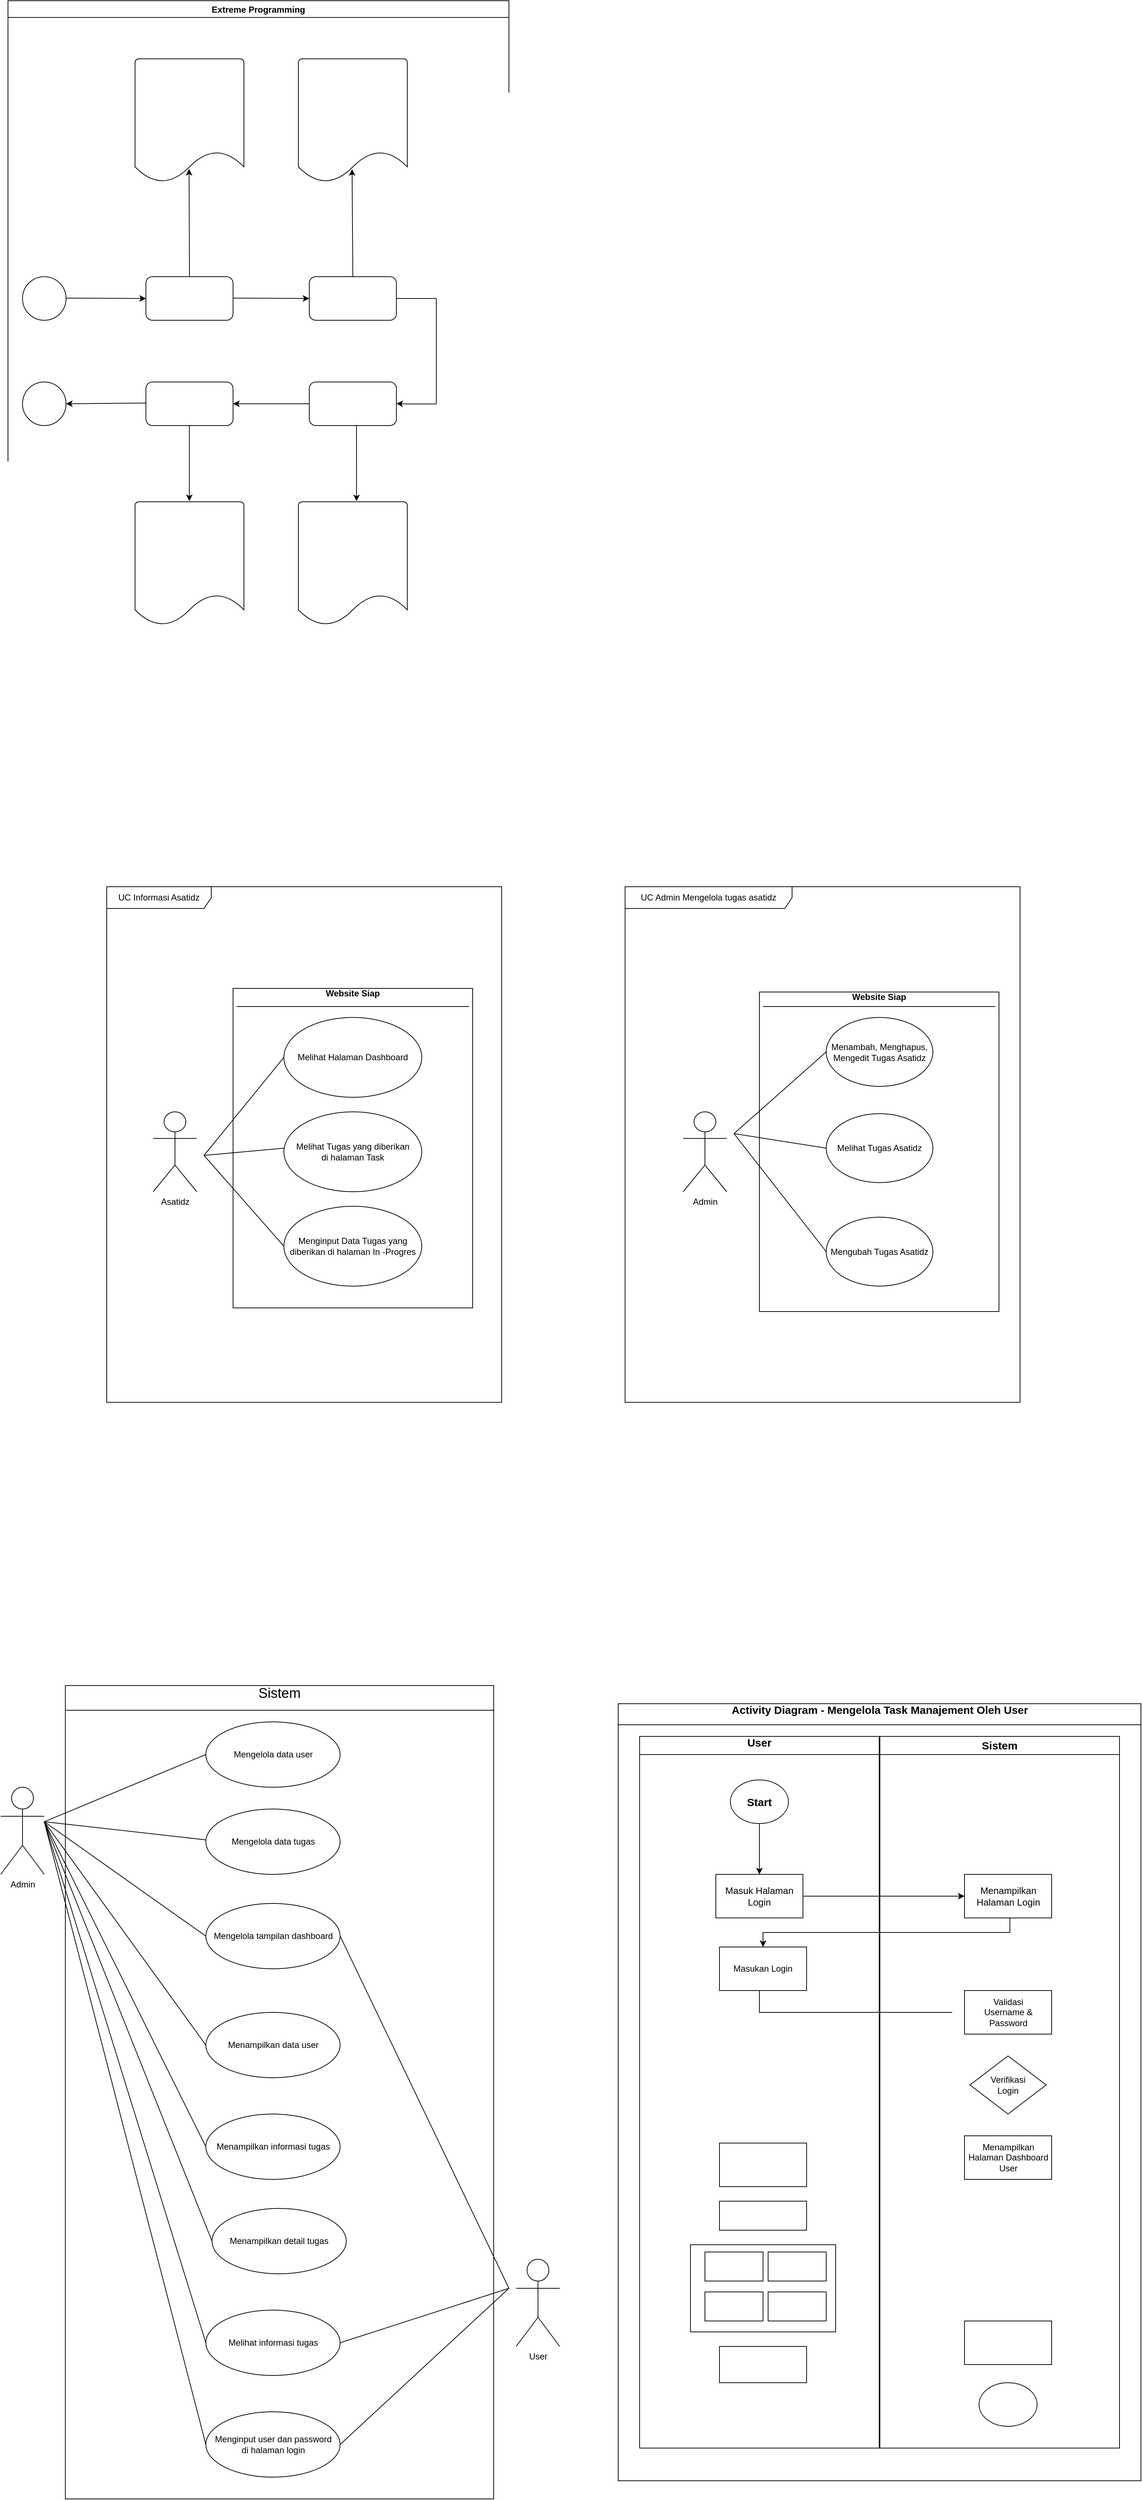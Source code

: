 <mxfile version="24.7.4">
  <diagram name="Halaman-1" id="Dm3Zqgzt0psHoxQfFA3l">
    <mxGraphModel dx="2049" dy="1169" grid="1" gridSize="10" guides="1" tooltips="1" connect="1" arrows="1" fold="1" page="1" pageScale="1" pageWidth="827" pageHeight="1169" math="0" shadow="0">
      <root>
        <mxCell id="0" />
        <mxCell id="1" parent="0" />
        <mxCell id="xzj_mD31JQDkTMwZgoWx-1" value="" style="strokeWidth=1;html=1;shape=mxgraph.flowchart.document2;whiteSpace=wrap;size=0.25;fontStyle=0;" vertex="1" parent="1">
          <mxGeometry x="215" y="110" width="150" height="170" as="geometry" />
        </mxCell>
        <mxCell id="xzj_mD31JQDkTMwZgoWx-2" value="" style="strokeWidth=1;html=1;shape=mxgraph.flowchart.document2;whiteSpace=wrap;size=0.25;" vertex="1" parent="1">
          <mxGeometry x="440" y="110" width="150" height="170" as="geometry" />
        </mxCell>
        <mxCell id="xzj_mD31JQDkTMwZgoWx-4" value="" style="rounded=1;whiteSpace=wrap;html=1;" vertex="1" parent="1">
          <mxGeometry x="230" y="410" width="120" height="60" as="geometry" />
        </mxCell>
        <mxCell id="xzj_mD31JQDkTMwZgoWx-5" value="" style="rounded=1;whiteSpace=wrap;html=1;" vertex="1" parent="1">
          <mxGeometry x="455" y="410" width="120" height="60" as="geometry" />
        </mxCell>
        <mxCell id="xzj_mD31JQDkTMwZgoWx-6" value="" style="ellipse;whiteSpace=wrap;html=1;aspect=fixed;" vertex="1" parent="1">
          <mxGeometry x="60" y="410" width="60" height="60" as="geometry" />
        </mxCell>
        <mxCell id="xzj_mD31JQDkTMwZgoWx-7" value="" style="ellipse;whiteSpace=wrap;html=1;aspect=fixed;" vertex="1" parent="1">
          <mxGeometry x="60" y="555" width="60" height="60" as="geometry" />
        </mxCell>
        <mxCell id="xzj_mD31JQDkTMwZgoWx-8" value="" style="rounded=1;whiteSpace=wrap;html=1;" vertex="1" parent="1">
          <mxGeometry x="230" y="555" width="120" height="60" as="geometry" />
        </mxCell>
        <mxCell id="xzj_mD31JQDkTMwZgoWx-9" value="" style="rounded=1;whiteSpace=wrap;html=1;" vertex="1" parent="1">
          <mxGeometry x="455" y="555" width="120" height="60" as="geometry" />
        </mxCell>
        <mxCell id="xzj_mD31JQDkTMwZgoWx-10" value="" style="strokeWidth=1;html=1;shape=mxgraph.flowchart.document2;whiteSpace=wrap;size=0.25;" vertex="1" parent="1">
          <mxGeometry x="215" y="720" width="150" height="170" as="geometry" />
        </mxCell>
        <mxCell id="xzj_mD31JQDkTMwZgoWx-11" value="" style="strokeWidth=1;html=1;shape=mxgraph.flowchart.document2;whiteSpace=wrap;size=0.25;" vertex="1" parent="1">
          <mxGeometry x="440" y="720" width="150" height="170" as="geometry" />
        </mxCell>
        <mxCell id="xzj_mD31JQDkTMwZgoWx-12" value="" style="endArrow=classic;html=1;rounded=0;exitX=0.5;exitY=0;exitDx=0;exitDy=0;entryX=0.496;entryY=0.892;entryDx=0;entryDy=0;entryPerimeter=0;" edge="1" parent="1" source="xzj_mD31JQDkTMwZgoWx-4" target="xzj_mD31JQDkTMwZgoWx-1">
          <mxGeometry width="50" height="50" relative="1" as="geometry">
            <mxPoint x="289.5" y="400" as="sourcePoint" />
            <mxPoint x="289.5" y="290" as="targetPoint" />
          </mxGeometry>
        </mxCell>
        <mxCell id="xzj_mD31JQDkTMwZgoWx-13" value="" style="endArrow=classic;html=1;rounded=0;exitX=0.5;exitY=0;exitDx=0;exitDy=0;entryX=0.493;entryY=0.894;entryDx=0;entryDy=0;entryPerimeter=0;" edge="1" parent="1" target="xzj_mD31JQDkTMwZgoWx-2">
          <mxGeometry width="50" height="50" relative="1" as="geometry">
            <mxPoint x="515" y="410" as="sourcePoint" />
            <mxPoint x="514.5" y="290" as="targetPoint" />
          </mxGeometry>
        </mxCell>
        <mxCell id="xzj_mD31JQDkTMwZgoWx-15" value="" style="endArrow=classic;html=1;rounded=0;entryX=0;entryY=0.5;entryDx=0;entryDy=0;" edge="1" parent="1" target="xzj_mD31JQDkTMwZgoWx-4">
          <mxGeometry width="50" height="50" relative="1" as="geometry">
            <mxPoint x="120" y="439.5" as="sourcePoint" />
            <mxPoint x="210" y="440" as="targetPoint" />
            <Array as="points" />
          </mxGeometry>
        </mxCell>
        <mxCell id="xzj_mD31JQDkTMwZgoWx-16" value="" style="endArrow=classic;html=1;rounded=0;entryX=0;entryY=0.5;entryDx=0;entryDy=0;" edge="1" parent="1" target="xzj_mD31JQDkTMwZgoWx-5">
          <mxGeometry width="50" height="50" relative="1" as="geometry">
            <mxPoint x="350" y="439.5" as="sourcePoint" />
            <mxPoint x="440" y="440" as="targetPoint" />
            <Array as="points" />
          </mxGeometry>
        </mxCell>
        <mxCell id="xzj_mD31JQDkTMwZgoWx-18" value="" style="endArrow=none;html=1;rounded=0;" edge="1" parent="1">
          <mxGeometry width="50" height="50" relative="1" as="geometry">
            <mxPoint x="575" y="440" as="sourcePoint" />
            <mxPoint x="630" y="440" as="targetPoint" />
          </mxGeometry>
        </mxCell>
        <mxCell id="xzj_mD31JQDkTMwZgoWx-19" value="" style="endArrow=none;html=1;rounded=0;" edge="1" parent="1">
          <mxGeometry width="50" height="50" relative="1" as="geometry">
            <mxPoint x="630" y="440" as="sourcePoint" />
            <mxPoint x="630" y="585" as="targetPoint" />
            <Array as="points">
              <mxPoint x="630" y="529.5" />
              <mxPoint x="630" y="569.5" />
            </Array>
          </mxGeometry>
        </mxCell>
        <mxCell id="xzj_mD31JQDkTMwZgoWx-20" value="" style="endArrow=classic;html=1;rounded=0;entryX=0.999;entryY=0.409;entryDx=0;entryDy=0;entryPerimeter=0;" edge="1" parent="1">
          <mxGeometry width="50" height="50" relative="1" as="geometry">
            <mxPoint x="630.12" y="585.23" as="sourcePoint" />
            <mxPoint x="575.0" y="584.77" as="targetPoint" />
            <Array as="points">
              <mxPoint x="600.12" y="585.23" />
              <mxPoint x="590.12" y="585.23" />
            </Array>
          </mxGeometry>
        </mxCell>
        <mxCell id="xzj_mD31JQDkTMwZgoWx-21" value="" style="endArrow=classic;html=1;rounded=0;exitX=0;exitY=0.5;exitDx=0;exitDy=0;entryX=1;entryY=0.5;entryDx=0;entryDy=0;" edge="1" parent="1" source="xzj_mD31JQDkTMwZgoWx-9" target="xzj_mD31JQDkTMwZgoWx-8">
          <mxGeometry width="50" height="50" relative="1" as="geometry">
            <mxPoint x="410" y="580" as="sourcePoint" />
            <mxPoint x="460" y="530" as="targetPoint" />
          </mxGeometry>
        </mxCell>
        <mxCell id="xzj_mD31JQDkTMwZgoWx-22" value="" style="endArrow=classic;html=1;rounded=0;exitX=0;exitY=0.5;exitDx=0;exitDy=0;entryX=1;entryY=0.5;entryDx=0;entryDy=0;" edge="1" parent="1" target="xzj_mD31JQDkTMwZgoWx-7">
          <mxGeometry width="50" height="50" relative="1" as="geometry">
            <mxPoint x="230" y="584" as="sourcePoint" />
            <mxPoint x="125" y="584" as="targetPoint" />
          </mxGeometry>
        </mxCell>
        <mxCell id="xzj_mD31JQDkTMwZgoWx-23" value="" style="endArrow=classic;html=1;rounded=0;entryX=0.534;entryY=-0.005;entryDx=0;entryDy=0;entryPerimeter=0;" edge="1" parent="1" target="xzj_mD31JQDkTMwZgoWx-11">
          <mxGeometry width="50" height="50" relative="1" as="geometry">
            <mxPoint x="520" y="615" as="sourcePoint" />
            <mxPoint x="520" y="710" as="targetPoint" />
          </mxGeometry>
        </mxCell>
        <mxCell id="xzj_mD31JQDkTMwZgoWx-24" value="" style="endArrow=classic;html=1;rounded=0;entryX=0.534;entryY=-0.005;entryDx=0;entryDy=0;entryPerimeter=0;" edge="1" parent="1">
          <mxGeometry width="50" height="50" relative="1" as="geometry">
            <mxPoint x="289.77" y="615" as="sourcePoint" />
            <mxPoint x="289.77" y="719" as="targetPoint" />
          </mxGeometry>
        </mxCell>
        <mxCell id="xzj_mD31JQDkTMwZgoWx-26" value="Extreme Programming" style="swimlane;" vertex="1" parent="1">
          <mxGeometry x="40" y="30" width="690" height="950" as="geometry" />
        </mxCell>
        <mxCell id="xzj_mD31JQDkTMwZgoWx-40" value="UC Informasi Asatidz" style="shape=umlFrame;whiteSpace=wrap;html=1;pointerEvents=0;width=144;height=30;" vertex="1" parent="1">
          <mxGeometry x="176" y="1250" width="544" height="710" as="geometry" />
        </mxCell>
        <mxCell id="xzj_mD31JQDkTMwZgoWx-41" value="Website Siap" style="verticalAlign=middle;align=center;overflow=fill;html=1;whiteSpace=wrap;fontStyle=1" vertex="1" parent="1">
          <mxGeometry x="350" y="1390" width="330" height="440" as="geometry" />
        </mxCell>
        <mxCell id="xzj_mD31JQDkTMwZgoWx-42" value="Asatidz" style="shape=umlActor;verticalLabelPosition=bottom;verticalAlign=top;html=1;outlineConnect=0;" vertex="1" parent="1">
          <mxGeometry x="240" y="1560" width="60" height="110" as="geometry" />
        </mxCell>
        <mxCell id="xzj_mD31JQDkTMwZgoWx-43" value="Melihat Halaman Dashboard" style="ellipse;whiteSpace=wrap;html=1;" vertex="1" parent="1">
          <mxGeometry x="420" y="1430" width="190" height="110" as="geometry" />
        </mxCell>
        <mxCell id="xzj_mD31JQDkTMwZgoWx-44" value="Melihat Tugas yang diberikan&lt;div&gt;di halaman Task&lt;/div&gt;" style="ellipse;whiteSpace=wrap;html=1;" vertex="1" parent="1">
          <mxGeometry x="420" y="1560" width="190" height="110" as="geometry" />
        </mxCell>
        <mxCell id="xzj_mD31JQDkTMwZgoWx-45" value="Menginput Data Tugas yang diberikan di halaman In -Progres" style="ellipse;whiteSpace=wrap;html=1;" vertex="1" parent="1">
          <mxGeometry x="420" y="1690" width="190" height="110" as="geometry" />
        </mxCell>
        <mxCell id="xzj_mD31JQDkTMwZgoWx-46" value="" style="endArrow=none;html=1;rounded=0;entryX=0;entryY=0.5;entryDx=0;entryDy=0;" edge="1" parent="1" target="xzj_mD31JQDkTMwZgoWx-43">
          <mxGeometry width="50" height="50" relative="1" as="geometry">
            <mxPoint x="310" y="1620" as="sourcePoint" />
            <mxPoint x="360" y="1570" as="targetPoint" />
          </mxGeometry>
        </mxCell>
        <mxCell id="xzj_mD31JQDkTMwZgoWx-47" value="" style="endArrow=none;html=1;rounded=0;entryX=0;entryY=0.5;entryDx=0;entryDy=0;" edge="1" parent="1">
          <mxGeometry width="50" height="50" relative="1" as="geometry">
            <mxPoint x="310" y="1620" as="sourcePoint" />
            <mxPoint x="420.0" y="1610" as="targetPoint" />
          </mxGeometry>
        </mxCell>
        <mxCell id="xzj_mD31JQDkTMwZgoWx-49" value="" style="endArrow=none;html=1;rounded=0;entryX=0;entryY=0.5;entryDx=0;entryDy=0;" edge="1" parent="1" target="xzj_mD31JQDkTMwZgoWx-45">
          <mxGeometry width="50" height="50" relative="1" as="geometry">
            <mxPoint x="310" y="1620" as="sourcePoint" />
            <mxPoint x="420.0" y="1610" as="targetPoint" />
          </mxGeometry>
        </mxCell>
        <mxCell id="xzj_mD31JQDkTMwZgoWx-50" value="Sistem" style="verticalAlign=middle;align=center;overflow=fill;html=1;whiteSpace=wrap;fontSize=19;horizontal=1;" vertex="1" parent="1">
          <mxGeometry x="119" y="2350" width="590" height="1120" as="geometry" />
        </mxCell>
        <mxCell id="xzj_mD31JQDkTMwZgoWx-54" value="Admin" style="shape=umlActor;verticalLabelPosition=bottom;verticalAlign=top;html=1;outlineConnect=0;" vertex="1" parent="1">
          <mxGeometry x="30" y="2490" width="60" height="120" as="geometry" />
        </mxCell>
        <mxCell id="xzj_mD31JQDkTMwZgoWx-55" value="User" style="shape=umlActor;verticalLabelPosition=bottom;verticalAlign=top;html=1;outlineConnect=0;" vertex="1" parent="1">
          <mxGeometry x="740" y="3140" width="60" height="120" as="geometry" />
        </mxCell>
        <mxCell id="xzj_mD31JQDkTMwZgoWx-57" value="" style="line;strokeWidth=1;fillColor=none;align=left;verticalAlign=middle;spacingTop=-1;spacingLeft=3;spacingRight=3;rotatable=0;labelPosition=right;points=[];portConstraint=eastwest;strokeColor=inherit;" vertex="1" parent="1">
          <mxGeometry x="120" y="2380" width="590" height="8" as="geometry" />
        </mxCell>
        <mxCell id="xzj_mD31JQDkTMwZgoWx-58" value="Mengelola data user" style="ellipse;whiteSpace=wrap;html=1;" vertex="1" parent="1">
          <mxGeometry x="312.5" y="2400" width="185" height="90" as="geometry" />
        </mxCell>
        <mxCell id="xzj_mD31JQDkTMwZgoWx-66" value="Menampilkan data user" style="ellipse;whiteSpace=wrap;html=1;" vertex="1" parent="1">
          <mxGeometry x="312.5" y="2800" width="185" height="90" as="geometry" />
        </mxCell>
        <mxCell id="xzj_mD31JQDkTMwZgoWx-67" value="Mengelola tampilan dashboard" style="ellipse;whiteSpace=wrap;html=1;" vertex="1" parent="1">
          <mxGeometry x="312.5" y="2650" width="185" height="90" as="geometry" />
        </mxCell>
        <mxCell id="xzj_mD31JQDkTMwZgoWx-68" value="Mengelola data tugas" style="ellipse;whiteSpace=wrap;html=1;" vertex="1" parent="1">
          <mxGeometry x="312.5" y="2520" width="185" height="90" as="geometry" />
        </mxCell>
        <mxCell id="xzj_mD31JQDkTMwZgoWx-69" value="Menampilkan informasi tugas" style="ellipse;whiteSpace=wrap;html=1;" vertex="1" parent="1">
          <mxGeometry x="312.5" y="2940" width="185" height="90" as="geometry" />
        </mxCell>
        <mxCell id="xzj_mD31JQDkTMwZgoWx-70" value="Menampilkan detail tugas" style="ellipse;whiteSpace=wrap;html=1;" vertex="1" parent="1">
          <mxGeometry x="321" y="3070" width="185" height="90" as="geometry" />
        </mxCell>
        <mxCell id="xzj_mD31JQDkTMwZgoWx-71" value="Melihat informasi tugas" style="ellipse;whiteSpace=wrap;html=1;" vertex="1" parent="1">
          <mxGeometry x="312.5" y="3210" width="185" height="90" as="geometry" />
        </mxCell>
        <mxCell id="xzj_mD31JQDkTMwZgoWx-72" value="Menginput user dan password&lt;div&gt;di halaman login&lt;/div&gt;" style="ellipse;whiteSpace=wrap;html=1;" vertex="1" parent="1">
          <mxGeometry x="312.5" y="3350" width="185" height="90" as="geometry" />
        </mxCell>
        <mxCell id="xzj_mD31JQDkTMwZgoWx-78" value="" style="endArrow=none;html=1;rounded=0;entryX=0;entryY=0.5;entryDx=0;entryDy=0;" edge="1" parent="1" source="xzj_mD31JQDkTMwZgoWx-54" target="xzj_mD31JQDkTMwZgoWx-58">
          <mxGeometry width="50" height="50" relative="1" as="geometry">
            <mxPoint x="100" y="2560" as="sourcePoint" />
            <mxPoint x="150" y="2510" as="targetPoint" />
          </mxGeometry>
        </mxCell>
        <mxCell id="xzj_mD31JQDkTMwZgoWx-79" value="" style="endArrow=none;html=1;rounded=0;entryX=0;entryY=0.5;entryDx=0;entryDy=0;" edge="1" parent="1">
          <mxGeometry width="50" height="50" relative="1" as="geometry">
            <mxPoint x="90" y="2537.5" as="sourcePoint" />
            <mxPoint x="312.5" y="2562.5" as="targetPoint" />
            <Array as="points" />
          </mxGeometry>
        </mxCell>
        <mxCell id="xzj_mD31JQDkTMwZgoWx-80" value="" style="endArrow=none;html=1;rounded=0;entryX=0;entryY=0.5;entryDx=0;entryDy=0;" edge="1" parent="1" target="xzj_mD31JQDkTMwZgoWx-67">
          <mxGeometry width="50" height="50" relative="1" as="geometry">
            <mxPoint x="90" y="2537.5" as="sourcePoint" />
            <mxPoint x="312.5" y="2562.5" as="targetPoint" />
            <Array as="points" />
          </mxGeometry>
        </mxCell>
        <mxCell id="xzj_mD31JQDkTMwZgoWx-81" value="" style="endArrow=none;html=1;rounded=0;entryX=0;entryY=0.5;entryDx=0;entryDy=0;" edge="1" parent="1" target="xzj_mD31JQDkTMwZgoWx-66">
          <mxGeometry width="50" height="50" relative="1" as="geometry">
            <mxPoint x="90" y="2537.5" as="sourcePoint" />
            <mxPoint x="312.5" y="2562.5" as="targetPoint" />
            <Array as="points" />
          </mxGeometry>
        </mxCell>
        <mxCell id="xzj_mD31JQDkTMwZgoWx-83" value="" style="endArrow=none;html=1;rounded=0;entryX=0;entryY=0.5;entryDx=0;entryDy=0;" edge="1" parent="1" target="xzj_mD31JQDkTMwZgoWx-69">
          <mxGeometry width="50" height="50" relative="1" as="geometry">
            <mxPoint x="90" y="2537.5" as="sourcePoint" />
            <mxPoint x="312.5" y="2562.5" as="targetPoint" />
            <Array as="points" />
          </mxGeometry>
        </mxCell>
        <mxCell id="xzj_mD31JQDkTMwZgoWx-84" value="" style="endArrow=none;html=1;rounded=0;entryX=0;entryY=0.5;entryDx=0;entryDy=0;" edge="1" parent="1" target="xzj_mD31JQDkTMwZgoWx-70">
          <mxGeometry width="50" height="50" relative="1" as="geometry">
            <mxPoint x="90" y="2537.5" as="sourcePoint" />
            <mxPoint x="312.5" y="2562.5" as="targetPoint" />
            <Array as="points" />
          </mxGeometry>
        </mxCell>
        <mxCell id="xzj_mD31JQDkTMwZgoWx-85" value="" style="endArrow=none;html=1;rounded=0;entryX=0;entryY=0.5;entryDx=0;entryDy=0;" edge="1" parent="1" target="xzj_mD31JQDkTMwZgoWx-71">
          <mxGeometry width="50" height="50" relative="1" as="geometry">
            <mxPoint x="90" y="2537.5" as="sourcePoint" />
            <mxPoint x="312.5" y="2562.5" as="targetPoint" />
            <Array as="points" />
          </mxGeometry>
        </mxCell>
        <mxCell id="xzj_mD31JQDkTMwZgoWx-86" value="" style="endArrow=none;html=1;rounded=0;entryX=0;entryY=0.5;entryDx=0;entryDy=0;" edge="1" parent="1" target="xzj_mD31JQDkTMwZgoWx-72">
          <mxGeometry width="50" height="50" relative="1" as="geometry">
            <mxPoint x="90" y="2537.5" as="sourcePoint" />
            <mxPoint x="312.5" y="2562.5" as="targetPoint" />
            <Array as="points" />
          </mxGeometry>
        </mxCell>
        <mxCell id="xzj_mD31JQDkTMwZgoWx-87" value="" style="endArrow=none;html=1;rounded=0;entryX=1;entryY=0.5;entryDx=0;entryDy=0;" edge="1" parent="1" target="xzj_mD31JQDkTMwZgoWx-67">
          <mxGeometry width="50" height="50" relative="1" as="geometry">
            <mxPoint x="730" y="3180" as="sourcePoint" />
            <mxPoint x="780" y="3130" as="targetPoint" />
          </mxGeometry>
        </mxCell>
        <mxCell id="xzj_mD31JQDkTMwZgoWx-88" value="" style="endArrow=none;html=1;rounded=0;entryX=1;entryY=0.5;entryDx=0;entryDy=0;" edge="1" parent="1" target="xzj_mD31JQDkTMwZgoWx-71">
          <mxGeometry width="50" height="50" relative="1" as="geometry">
            <mxPoint x="730" y="3180" as="sourcePoint" />
            <mxPoint x="498" y="2698" as="targetPoint" />
          </mxGeometry>
        </mxCell>
        <mxCell id="xzj_mD31JQDkTMwZgoWx-90" value="" style="endArrow=none;html=1;rounded=0;entryX=1;entryY=0.5;entryDx=0;entryDy=0;" edge="1" parent="1" target="xzj_mD31JQDkTMwZgoWx-72">
          <mxGeometry width="50" height="50" relative="1" as="geometry">
            <mxPoint x="730" y="3180" as="sourcePoint" />
            <mxPoint x="498" y="3255" as="targetPoint" />
          </mxGeometry>
        </mxCell>
        <mxCell id="xzj_mD31JQDkTMwZgoWx-91" value="UC Admin Mengelola tugas asatidz" style="shape=umlFrame;whiteSpace=wrap;html=1;pointerEvents=0;width=230;height=30;" vertex="1" parent="1">
          <mxGeometry x="890" y="1250" width="544" height="710" as="geometry" />
        </mxCell>
        <mxCell id="xzj_mD31JQDkTMwZgoWx-92" value="Website Siap" style="verticalAlign=middle;align=center;overflow=fill;html=1;whiteSpace=wrap;fontSize=12;fontStyle=1" vertex="1" parent="1">
          <mxGeometry x="1075" y="1395" width="330" height="440" as="geometry" />
        </mxCell>
        <mxCell id="xzj_mD31JQDkTMwZgoWx-93" value="Admin" style="shape=umlActor;verticalLabelPosition=bottom;verticalAlign=top;html=1;outlineConnect=0;" vertex="1" parent="1">
          <mxGeometry x="970" y="1560" width="60" height="110" as="geometry" />
        </mxCell>
        <mxCell id="xzj_mD31JQDkTMwZgoWx-94" value="Menambah, Menghapus,&lt;div&gt;Mengedit Tugas Asatidz&lt;/div&gt;" style="ellipse;whiteSpace=wrap;html=1;" vertex="1" parent="1">
          <mxGeometry x="1167" y="1430" width="147" height="95" as="geometry" />
        </mxCell>
        <mxCell id="xzj_mD31JQDkTMwZgoWx-97" value="Melihat Tugas Asatidz" style="ellipse;whiteSpace=wrap;html=1;" vertex="1" parent="1">
          <mxGeometry x="1167" y="1562.5" width="147" height="95" as="geometry" />
        </mxCell>
        <mxCell id="xzj_mD31JQDkTMwZgoWx-98" value="Mengubah Tugas Asatidz" style="ellipse;whiteSpace=wrap;html=1;" vertex="1" parent="1">
          <mxGeometry x="1167" y="1705" width="147" height="95" as="geometry" />
        </mxCell>
        <mxCell id="xzj_mD31JQDkTMwZgoWx-100" value="" style="line;strokeWidth=1;fillColor=none;align=left;verticalAlign=middle;spacingTop=-1;spacingLeft=3;spacingRight=3;rotatable=0;labelPosition=right;points=[];portConstraint=eastwest;strokeColor=inherit;" vertex="1" parent="1">
          <mxGeometry x="1080" y="1410" width="320" height="10" as="geometry" />
        </mxCell>
        <mxCell id="xzj_mD31JQDkTMwZgoWx-103" value="" style="line;strokeWidth=1;fillColor=none;align=left;verticalAlign=middle;spacingTop=-1;spacingLeft=3;spacingRight=3;rotatable=0;labelPosition=right;points=[];portConstraint=eastwest;strokeColor=inherit;" vertex="1" parent="1">
          <mxGeometry x="355" y="1410" width="320" height="10" as="geometry" />
        </mxCell>
        <mxCell id="xzj_mD31JQDkTMwZgoWx-104" value="" style="endArrow=none;html=1;rounded=0;entryX=0;entryY=0.5;entryDx=0;entryDy=0;" edge="1" parent="1" target="xzj_mD31JQDkTMwZgoWx-94">
          <mxGeometry width="50" height="50" relative="1" as="geometry">
            <mxPoint x="1040" y="1590" as="sourcePoint" />
            <mxPoint x="1090" y="1540" as="targetPoint" />
          </mxGeometry>
        </mxCell>
        <mxCell id="xzj_mD31JQDkTMwZgoWx-105" value="" style="endArrow=none;html=1;rounded=0;entryX=0;entryY=0.5;entryDx=0;entryDy=0;" edge="1" parent="1" target="xzj_mD31JQDkTMwZgoWx-97">
          <mxGeometry width="50" height="50" relative="1" as="geometry">
            <mxPoint x="1040" y="1590" as="sourcePoint" />
            <mxPoint x="1167" y="1480" as="targetPoint" />
          </mxGeometry>
        </mxCell>
        <mxCell id="xzj_mD31JQDkTMwZgoWx-106" value="" style="endArrow=none;html=1;rounded=0;entryX=0;entryY=0.5;entryDx=0;entryDy=0;" edge="1" parent="1" target="xzj_mD31JQDkTMwZgoWx-98">
          <mxGeometry width="50" height="50" relative="1" as="geometry">
            <mxPoint x="1040" y="1590" as="sourcePoint" />
            <mxPoint x="1167" y="1610" as="targetPoint" />
          </mxGeometry>
        </mxCell>
        <mxCell id="xzj_mD31JQDkTMwZgoWx-107" value="Activity Diagram - Mengelola Task Manajement Oleh User" style="verticalAlign=middle;align=center;overflow=fill;html=1;whiteSpace=wrap;fontStyle=1;fontSize=15;" vertex="1" parent="1">
          <mxGeometry x="880.5" y="2375" width="720" height="1070" as="geometry" />
        </mxCell>
        <mxCell id="xzj_mD31JQDkTMwZgoWx-108" value="" style="line;strokeWidth=1;fillColor=none;align=left;verticalAlign=middle;spacingTop=-1;spacingLeft=3;spacingRight=3;rotatable=0;labelPosition=right;points=[];portConstraint=eastwest;strokeColor=inherit;" vertex="1" parent="1">
          <mxGeometry x="880.5" y="2400" width="719.5" height="8" as="geometry" />
        </mxCell>
        <mxCell id="xzj_mD31JQDkTMwZgoWx-109" value="User" style="verticalAlign=top;align=center;overflow=fill;html=1;whiteSpace=wrap;fontStyle=1;fontSize=15;" vertex="1" parent="1">
          <mxGeometry x="910" y="2420" width="330" height="980" as="geometry" />
        </mxCell>
        <mxCell id="xzj_mD31JQDkTMwZgoWx-110" value="&lt;p style=&quot;margin: 4px 0px 0px; font-size: 15px;&quot;&gt;&lt;span style=&quot;font-size: 15px;&quot;&gt;Sistem&lt;/span&gt;&lt;/p&gt;" style="verticalAlign=top;align=center;overflow=fill;html=1;whiteSpace=wrap;fontStyle=1;fontSize=15;" vertex="1" parent="1">
          <mxGeometry x="1241" y="2420" width="330" height="980" as="geometry" />
        </mxCell>
        <mxCell id="xzj_mD31JQDkTMwZgoWx-111" value="" style="line;strokeWidth=1;fillColor=none;align=center;verticalAlign=middle;spacingTop=-1;spacingLeft=3;spacingRight=3;rotatable=0;labelPosition=right;points=[];portConstraint=eastwest;strokeColor=inherit;" vertex="1" parent="1">
          <mxGeometry x="910" y="2441" width="330" height="8" as="geometry" />
        </mxCell>
        <mxCell id="xzj_mD31JQDkTMwZgoWx-112" value="" style="line;strokeWidth=1;fillColor=none;align=center;verticalAlign=middle;spacingTop=-1;spacingLeft=3;spacingRight=3;rotatable=0;labelPosition=right;points=[];portConstraint=eastwest;strokeColor=inherit;" vertex="1" parent="1">
          <mxGeometry x="1241" y="2441" width="330" height="8" as="geometry" />
        </mxCell>
        <mxCell id="xzj_mD31JQDkTMwZgoWx-114" value="Start" style="ellipse;whiteSpace=wrap;html=1;fontSize=15;fontStyle=1" vertex="1" parent="1">
          <mxGeometry x="1035" y="2480" width="80" height="60" as="geometry" />
        </mxCell>
        <mxCell id="xzj_mD31JQDkTMwZgoWx-115" value="Masuk Halaman Login" style="rounded=0;whiteSpace=wrap;html=1;fontSize=13;" vertex="1" parent="1">
          <mxGeometry x="1015" y="2610" width="120" height="60" as="geometry" />
        </mxCell>
        <mxCell id="xzj_mD31JQDkTMwZgoWx-116" value="" style="endArrow=classic;html=1;rounded=0;entryX=0.5;entryY=0;entryDx=0;entryDy=0;exitX=0.5;exitY=1;exitDx=0;exitDy=0;" edge="1" parent="1" source="xzj_mD31JQDkTMwZgoWx-114" target="xzj_mD31JQDkTMwZgoWx-115">
          <mxGeometry width="50" height="50" relative="1" as="geometry">
            <mxPoint x="1070" y="2560" as="sourcePoint" />
            <mxPoint x="1120" y="2510" as="targetPoint" />
          </mxGeometry>
        </mxCell>
        <mxCell id="xzj_mD31JQDkTMwZgoWx-117" value="Menampilkan Halaman Login" style="rounded=0;whiteSpace=wrap;html=1;fontSize=13;" vertex="1" parent="1">
          <mxGeometry x="1357.5" y="2610" width="120" height="60" as="geometry" />
        </mxCell>
        <mxCell id="xzj_mD31JQDkTMwZgoWx-118" value="" style="endArrow=classic;html=1;rounded=0;exitX=1;exitY=0.5;exitDx=0;exitDy=0;entryX=0;entryY=0.5;entryDx=0;entryDy=0;" edge="1" parent="1" source="xzj_mD31JQDkTMwZgoWx-115" target="xzj_mD31JQDkTMwZgoWx-117">
          <mxGeometry width="50" height="50" relative="1" as="geometry">
            <mxPoint x="1140" y="2660" as="sourcePoint" />
            <mxPoint x="1190" y="2610" as="targetPoint" />
          </mxGeometry>
        </mxCell>
        <mxCell id="xzj_mD31JQDkTMwZgoWx-119" value="Masukan Login" style="rounded=0;whiteSpace=wrap;html=1;" vertex="1" parent="1">
          <mxGeometry x="1020" y="2710" width="120" height="60" as="geometry" />
        </mxCell>
        <mxCell id="xzj_mD31JQDkTMwZgoWx-120" value="Validasi&lt;div&gt;Username &amp;amp;&lt;/div&gt;&lt;div&gt;Password&lt;/div&gt;" style="rounded=0;whiteSpace=wrap;html=1;" vertex="1" parent="1">
          <mxGeometry x="1357.5" y="2770" width="120" height="60" as="geometry" />
        </mxCell>
        <mxCell id="xzj_mD31JQDkTMwZgoWx-121" value="Verifikasi&lt;div&gt;Login&lt;/div&gt;" style="rhombus;whiteSpace=wrap;html=1;" vertex="1" parent="1">
          <mxGeometry x="1365" y="2860" width="105" height="80" as="geometry" />
        </mxCell>
        <mxCell id="xzj_mD31JQDkTMwZgoWx-122" value="Menampilkan Halaman Dashboard&lt;div&gt;User&lt;/div&gt;" style="rounded=0;whiteSpace=wrap;html=1;" vertex="1" parent="1">
          <mxGeometry x="1357.5" y="2970" width="120" height="60" as="geometry" />
        </mxCell>
        <mxCell id="xzj_mD31JQDkTMwZgoWx-123" value="" style="rounded=0;whiteSpace=wrap;html=1;" vertex="1" parent="1">
          <mxGeometry x="1020" y="2980" width="120" height="60" as="geometry" />
        </mxCell>
        <mxCell id="xzj_mD31JQDkTMwZgoWx-140" value="" style="rounded=0;whiteSpace=wrap;html=1;" vertex="1" parent="1">
          <mxGeometry x="1020" y="3060" width="120" height="40" as="geometry" />
        </mxCell>
        <mxCell id="xzj_mD31JQDkTMwZgoWx-142" value="" style="rounded=0;whiteSpace=wrap;html=1;" vertex="1" parent="1">
          <mxGeometry x="980" y="3120" width="200" height="120" as="geometry" />
        </mxCell>
        <mxCell id="xzj_mD31JQDkTMwZgoWx-143" value="" style="rounded=0;whiteSpace=wrap;html=1;" vertex="1" parent="1">
          <mxGeometry x="1000" y="3130" width="80" height="40" as="geometry" />
        </mxCell>
        <mxCell id="xzj_mD31JQDkTMwZgoWx-144" value="" style="rounded=0;whiteSpace=wrap;html=1;" vertex="1" parent="1">
          <mxGeometry x="1087" y="3130" width="80" height="40" as="geometry" />
        </mxCell>
        <mxCell id="xzj_mD31JQDkTMwZgoWx-145" value="" style="rounded=0;whiteSpace=wrap;html=1;" vertex="1" parent="1">
          <mxGeometry x="1000" y="3185" width="80" height="40" as="geometry" />
        </mxCell>
        <mxCell id="xzj_mD31JQDkTMwZgoWx-146" value="" style="rounded=0;whiteSpace=wrap;html=1;" vertex="1" parent="1">
          <mxGeometry x="1087" y="3185" width="80" height="40" as="geometry" />
        </mxCell>
        <mxCell id="xzj_mD31JQDkTMwZgoWx-147" value="" style="rounded=0;whiteSpace=wrap;html=1;" vertex="1" parent="1">
          <mxGeometry x="1020" y="3260" width="120" height="50" as="geometry" />
        </mxCell>
        <mxCell id="xzj_mD31JQDkTMwZgoWx-148" value="" style="rounded=0;whiteSpace=wrap;html=1;" vertex="1" parent="1">
          <mxGeometry x="1357.5" y="3225" width="120" height="60" as="geometry" />
        </mxCell>
        <mxCell id="xzj_mD31JQDkTMwZgoWx-150" value="" style="ellipse;whiteSpace=wrap;html=1;fontSize=15;fontStyle=1" vertex="1" parent="1">
          <mxGeometry x="1377.5" y="3310" width="80" height="60" as="geometry" />
        </mxCell>
        <mxCell id="xzj_mD31JQDkTMwZgoWx-151" value="" style="shape=partialRectangle;whiteSpace=wrap;html=1;top=0;left=0;fillColor=none;" vertex="1" parent="1">
          <mxGeometry x="1080" y="2670" width="340" height="20" as="geometry" />
        </mxCell>
        <mxCell id="xzj_mD31JQDkTMwZgoWx-155" value="" style="endArrow=classic;html=1;rounded=0;entryX=0.5;entryY=0;entryDx=0;entryDy=0;" edge="1" parent="1" target="xzj_mD31JQDkTMwZgoWx-119">
          <mxGeometry width="50" height="50" relative="1" as="geometry">
            <mxPoint x="1080" y="2690" as="sourcePoint" />
            <mxPoint x="1130" y="2640" as="targetPoint" />
          </mxGeometry>
        </mxCell>
        <mxCell id="xzj_mD31JQDkTMwZgoWx-156" value="" style="shape=partialRectangle;whiteSpace=wrap;html=1;top=0;left=0;fillColor=none;direction=south;" vertex="1" parent="1">
          <mxGeometry x="1075" y="2770" width="265" height="30" as="geometry" />
        </mxCell>
      </root>
    </mxGraphModel>
  </diagram>
</mxfile>
